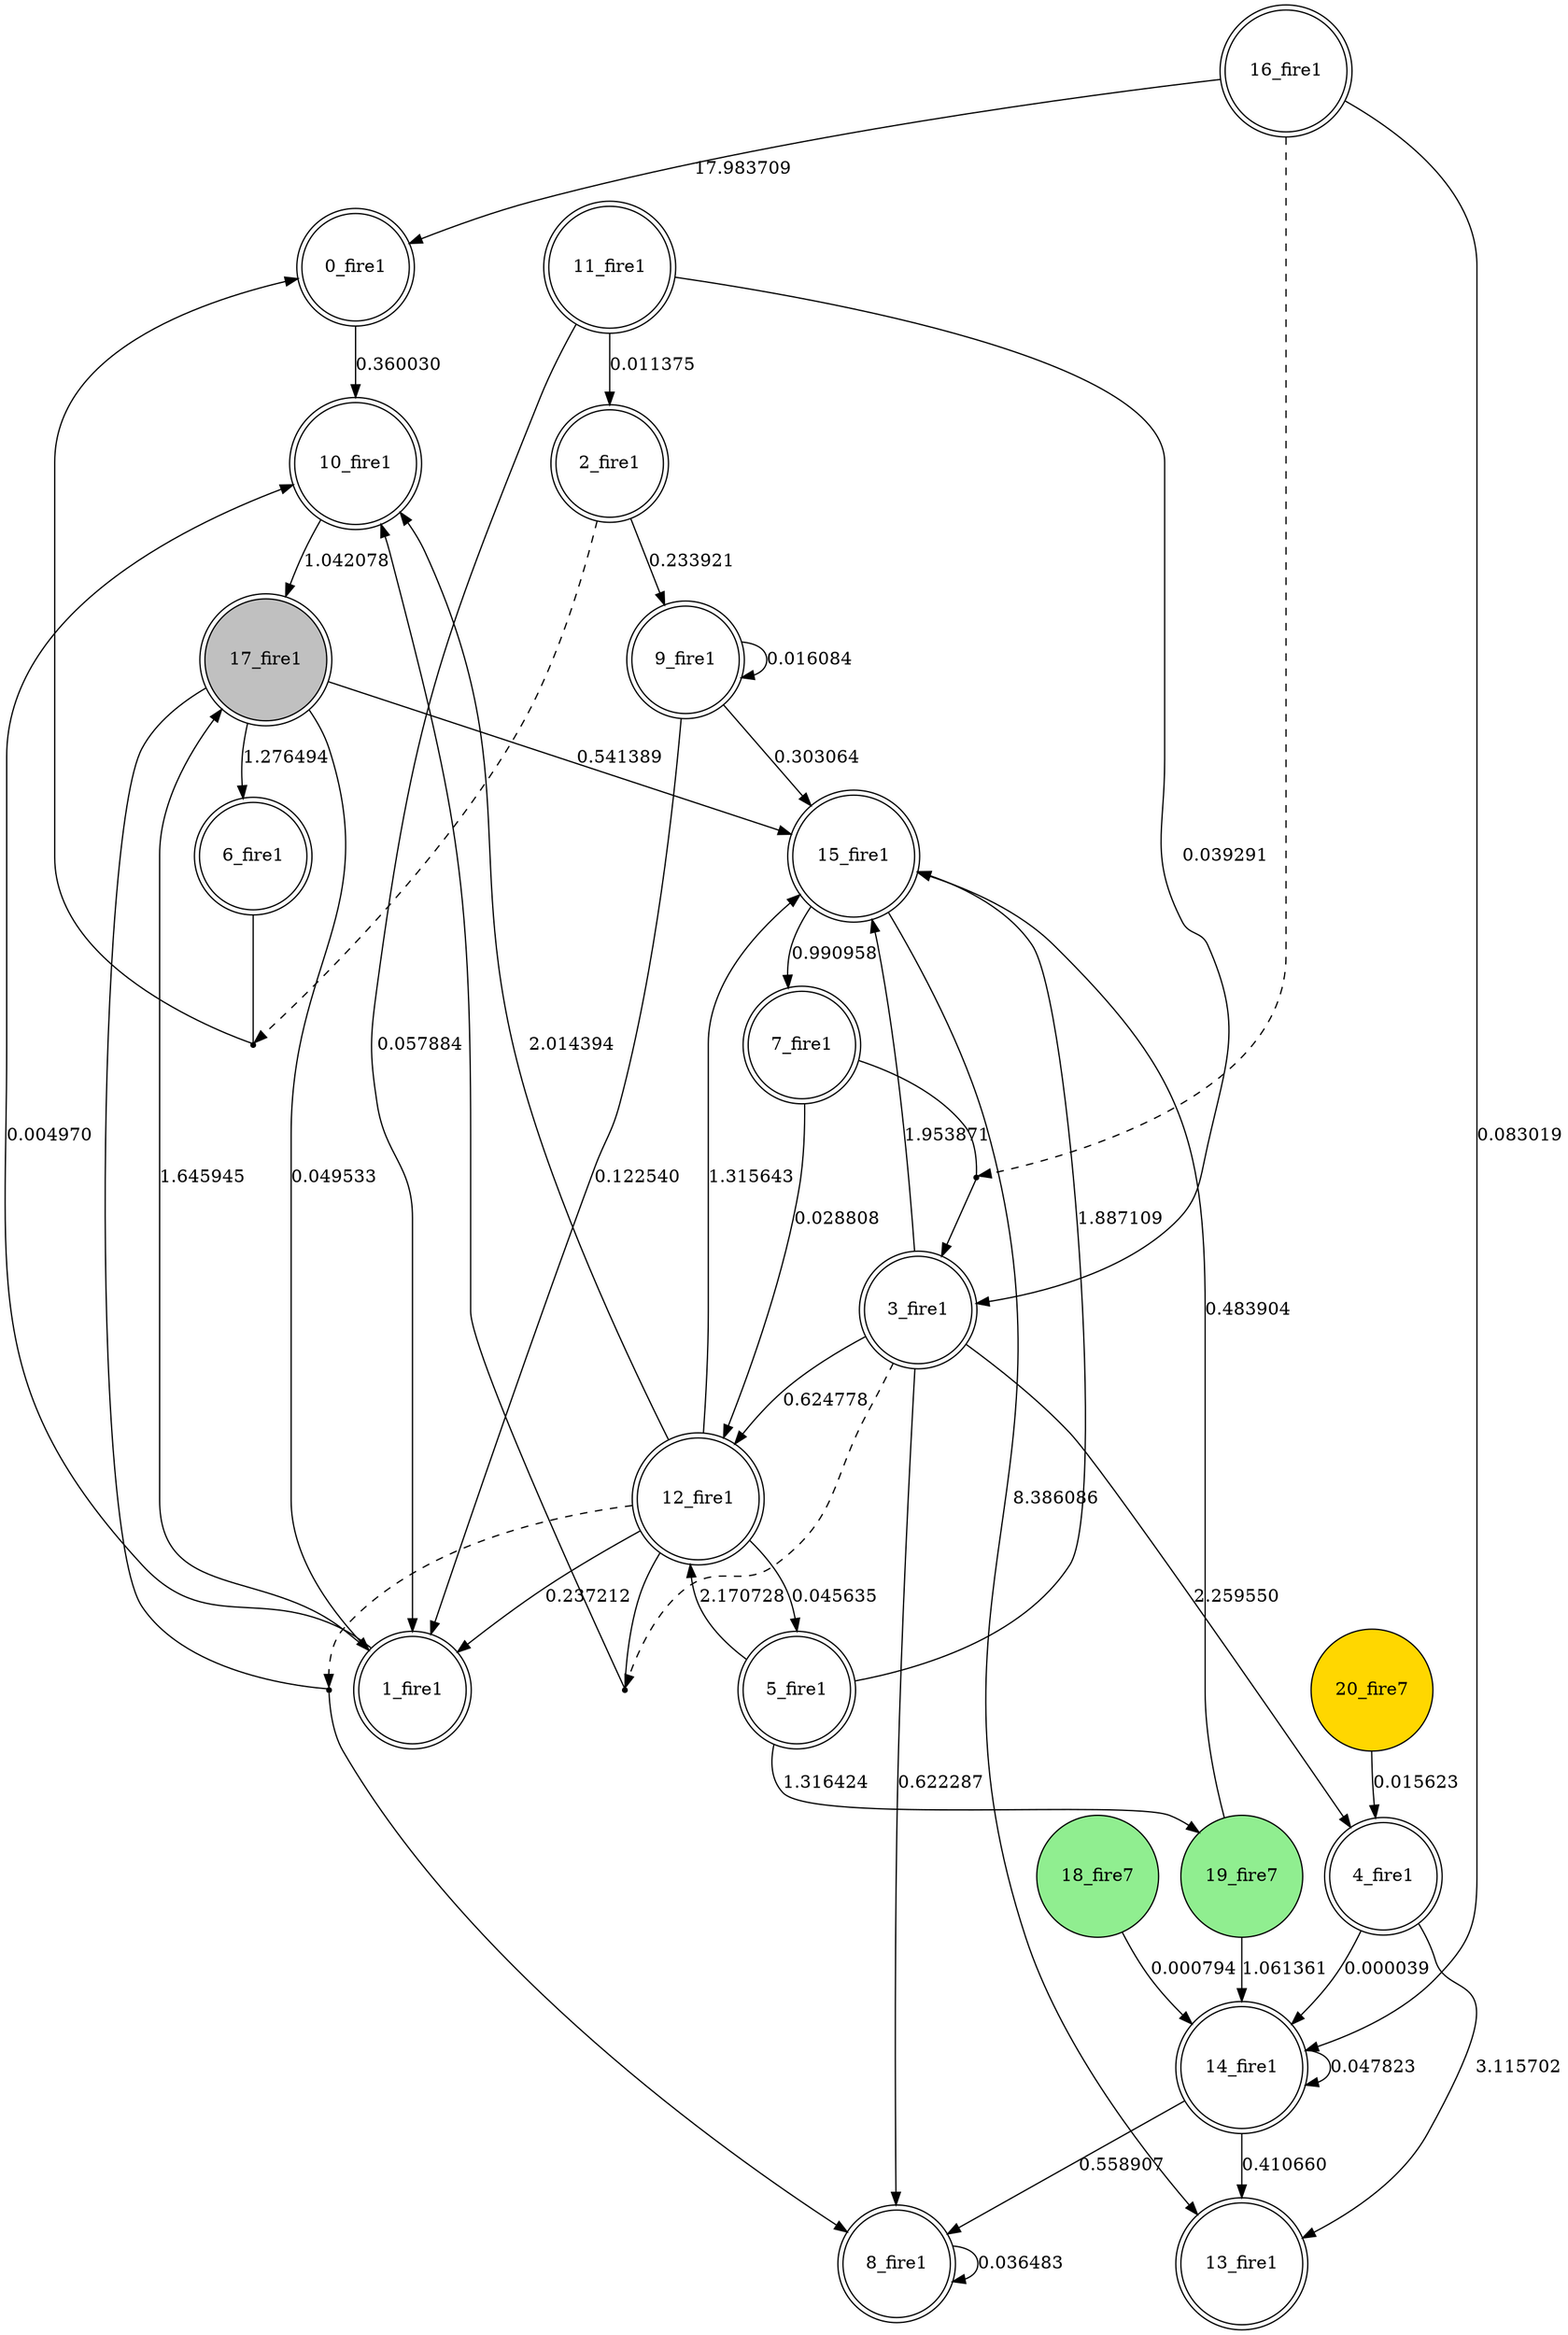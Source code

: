 digraph G {
 node[shape = circle]
0 [label="0_fire1",shape=doublecircle]
1 [label="1_fire1",shape=doublecircle]
2 [label="2_fire1",shape=doublecircle]
3 [label="3_fire1",shape=doublecircle]
4 [label="4_fire1",shape=doublecircle]
5 [label="5_fire1",shape=doublecircle]
6 [label="6_fire1",shape=doublecircle]
7 [label="7_fire1",shape=doublecircle]
8 [label="8_fire1",shape=doublecircle]
9 [label="9_fire1",shape=doublecircle]
10 [label="10_fire1",shape=doublecircle]
11 [label="11_fire1",shape=doublecircle]
12 [label="12_fire1",shape=doublecircle]
13 [label="13_fire1",shape=doublecircle]
14 [label="14_fire1",shape=doublecircle]
15 [label="15_fire1",shape=doublecircle]
16 [label="16_fire1",shape=doublecircle]
17 [label="17_fire1",shape=doublecircle, style=filled, fillcolor=gray]
18 [label="18_fire7",style=filled, fillcolor=lightgreen]
19 [label="19_fire7",style=filled, fillcolor=lightgreen]
20 [label="20_fire7",style=filled, fillcolor=gold]
11 -> 1 [label="0.057884"]
15 -> 7 [label="0.990958"]
2 -> 9 [label="0.233921"]
9 -> 9 [label="0.016084"]
15 -> 13 [label="8.386086"]
17 -> 1 [label="0.049533"]
8 -> 8 [label="0.036483"]
5 -> 12 [label="2.170728"]
19 -> 14 [label="1.061361"]
7 -> 12 [label="0.028808"]
12 -> 1 [label="0.237212"]
21 [shape=point, label=""]
3 -> 21 [style=dashed] 
12 -> 21 [dir=none]
21 -> 10 
5 -> 19 [label="1.316424"]
9 -> 1 [label="0.122540"]
0 -> 10 [label="0.360030"]
17 -> 6 [label="1.276494"]
18 -> 14 [label="0.000794"]
16 -> 14 [label="0.083019"]
19 -> 15 [label="0.483904"]
11 -> 3 [label="0.039291"]
10 -> 17 [label="1.042078"]
22 [shape=point, label=""]
2 -> 22 [style=dashed] 
6 -> 22 [dir=none]
22 -> 0 
12 -> 5 [label="0.045635"]
14 -> 13 [label="0.410660"]
16 -> 0 [label="17.983709"]
12 -> 15 [label="1.315643"]
23 [shape=point, label=""]
16 -> 23 [style=dashed] 
7 -> 23 [dir=none]
23 -> 3 
4 -> 13 [label="3.115702"]
24 [shape=point, label=""]
12 -> 24 [style=dashed] 
17 -> 24 [dir=none]
24 -> 8 
4 -> 14 [label="0.000039"]
14 -> 14 [label="0.047823"]
11 -> 2 [label="0.011375"]
20 -> 4 [label="0.015623"]
3 -> 8 [label="0.622287"]
1 -> 10 [label="0.004970"]
9 -> 15 [label="0.303064"]
17 -> 15 [label="0.541389"]
12 -> 10 [label="2.014394"]
3 -> 4 [label="2.259550"]
3 -> 15 [label="1.953871"]
5 -> 15 [label="1.887109"]
1 -> 17 [label="1.645945"]
3 -> 12 [label="0.624778"]
14 -> 8 [label="0.558907"]
}

